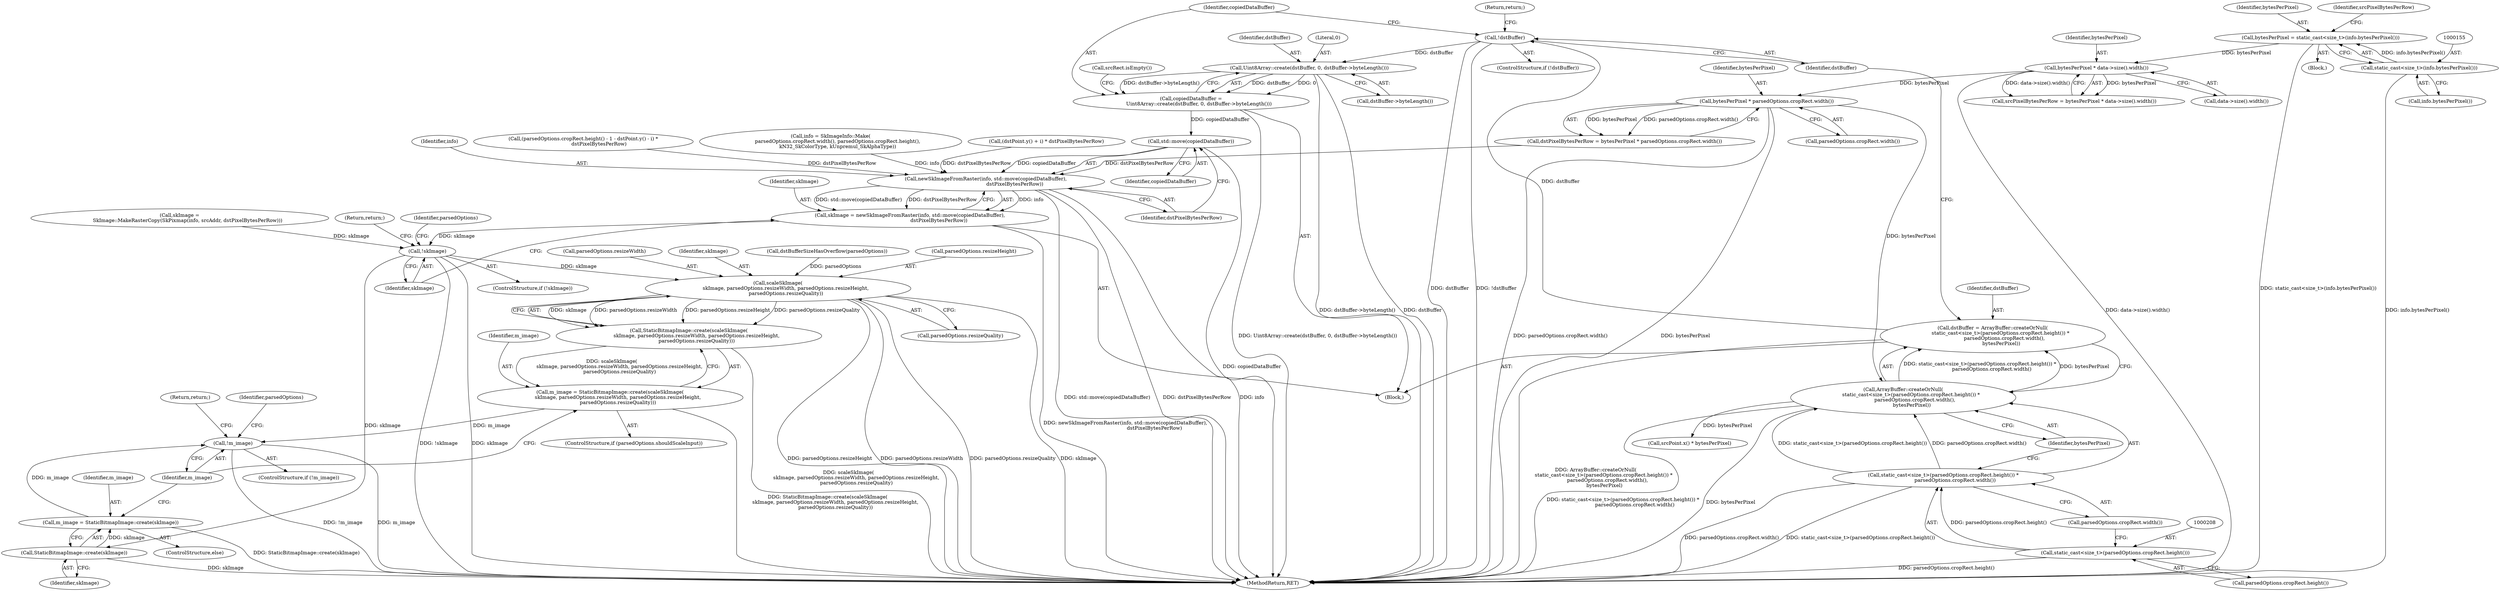 digraph "0_Chrome_d59a4441697f6253e7dc3f7ae5caad6e5fd2c778@API" {
"1000219" [label="(Call,Uint8Array::create(dstBuffer, 0, dstBuffer->byteLength()))"];
"1000213" [label="(Call,!dstBuffer)"];
"1000203" [label="(Call,dstBuffer = ArrayBuffer::createOrNull(\n          static_cast<size_t>(parsedOptions.cropRect.height()) *\n               parsedOptions.cropRect.width(),\n           bytesPerPixel))"];
"1000205" [label="(Call,ArrayBuffer::createOrNull(\n          static_cast<size_t>(parsedOptions.cropRect.height()) *\n               parsedOptions.cropRect.width(),\n           bytesPerPixel))"];
"1000206" [label="(Call,static_cast<size_t>(parsedOptions.cropRect.height()) *\n               parsedOptions.cropRect.width())"];
"1000207" [label="(Call,static_cast<size_t>(parsedOptions.cropRect.height()))"];
"1000166" [label="(Call,bytesPerPixel * parsedOptions.cropRect.width())"];
"1000160" [label="(Call,bytesPerPixel * data->size().width())"];
"1000152" [label="(Call,bytesPerPixel = static_cast<size_t>(info.bytesPerPixel()))"];
"1000154" [label="(Call,static_cast<size_t>(info.bytesPerPixel()))"];
"1000217" [label="(Call,copiedDataBuffer =\n          Uint8Array::create(dstBuffer, 0, dstBuffer->byteLength()))"];
"1000436" [label="(Call,std::move(copiedDataBuffer))"];
"1000434" [label="(Call,newSkImageFromRaster(info, std::move(copiedDataBuffer),\n                                     dstPixelBytesPerRow))"];
"1000432" [label="(Call,skImage = newSkImageFromRaster(info, std::move(copiedDataBuffer),\n                                     dstPixelBytesPerRow))"];
"1000440" [label="(Call,!skImage)"];
"1000450" [label="(Call,scaleSkImage(\n          skImage, parsedOptions.resizeWidth, parsedOptions.resizeHeight,\n          parsedOptions.resizeQuality))"];
"1000449" [label="(Call,StaticBitmapImage::create(scaleSkImage(\n          skImage, parsedOptions.resizeWidth, parsedOptions.resizeHeight,\n          parsedOptions.resizeQuality)))"];
"1000447" [label="(Call,m_image = StaticBitmapImage::create(scaleSkImage(\n          skImage, parsedOptions.resizeWidth, parsedOptions.resizeHeight,\n          parsedOptions.resizeQuality)))"];
"1000467" [label="(Call,!m_image)"];
"1000464" [label="(Call,StaticBitmapImage::create(skImage))"];
"1000462" [label="(Call,m_image = StaticBitmapImage::create(skImage))"];
"1000166" [label="(Call,bytesPerPixel * parsedOptions.cropRect.width())"];
"1000217" [label="(Call,copiedDataBuffer =\n          Uint8Array::create(dstBuffer, 0, dstBuffer->byteLength()))"];
"1000160" [label="(Call,bytesPerPixel * data->size().width())"];
"1000119" [label="(Call,dstBufferSizeHasOverflow(parsedOptions))"];
"1000219" [label="(Call,Uint8Array::create(dstBuffer, 0, dstBuffer->byteLength()))"];
"1000138" [label="(Block,)"];
"1000158" [label="(Call,srcPixelBytesPerRow = bytesPerPixel * data->size().width())"];
"1000156" [label="(Call,info.bytesPerPixel())"];
"1000461" [label="(ControlStructure,else)"];
"1000225" [label="(Call,srcRect.isEmpty())"];
"1000326" [label="(Call,(parsedOptions.cropRect.height() - 1 - dstPoint.y() - i) *\n                    dstPixelBytesPerRow)"];
"1000215" [label="(Return,return;)"];
"1000161" [label="(Identifier,bytesPerPixel)"];
"1000433" [label="(Identifier,skImage)"];
"1000201" [label="(Block,)"];
"1000162" [label="(Call,data->size().width())"];
"1000448" [label="(Identifier,m_image)"];
"1000213" [label="(Call,!dstBuffer)"];
"1000465" [label="(Identifier,skImage)"];
"1000204" [label="(Identifier,dstBuffer)"];
"1000214" [label="(Identifier,dstBuffer)"];
"1000435" [label="(Identifier,info)"];
"1000203" [label="(Call,dstBuffer = ArrayBuffer::createOrNull(\n          static_cast<size_t>(parsedOptions.cropRect.height()) *\n               parsedOptions.cropRect.width(),\n           bytesPerPixel))"];
"1000211" [label="(Identifier,bytesPerPixel)"];
"1000209" [label="(Call,parsedOptions.cropRect.height())"];
"1000447" [label="(Call,m_image = StaticBitmapImage::create(scaleSkImage(\n          skImage, parsedOptions.resizeWidth, parsedOptions.resizeHeight,\n          parsedOptions.resizeQuality)))"];
"1000437" [label="(Identifier,copiedDataBuffer)"];
"1000450" [label="(Call,scaleSkImage(\n          skImage, parsedOptions.resizeWidth, parsedOptions.resizeHeight,\n          parsedOptions.resizeQuality))"];
"1000168" [label="(Call,parsedOptions.cropRect.width())"];
"1000458" [label="(Call,parsedOptions.resizeQuality)"];
"1000445" [label="(Identifier,parsedOptions)"];
"1000154" [label="(Call,static_cast<size_t>(info.bytesPerPixel()))"];
"1000167" [label="(Identifier,bytesPerPixel)"];
"1000205" [label="(Call,ArrayBuffer::createOrNull(\n          static_cast<size_t>(parsedOptions.cropRect.height()) *\n               parsedOptions.cropRect.width(),\n           bytesPerPixel))"];
"1000439" [label="(ControlStructure,if (!skImage))"];
"1000206" [label="(Call,static_cast<size_t>(parsedOptions.cropRect.height()) *\n               parsedOptions.cropRect.width())"];
"1000159" [label="(Identifier,srcPixelBytesPerRow)"];
"1000464" [label="(Call,StaticBitmapImage::create(skImage))"];
"1000440" [label="(Call,!skImage)"];
"1000443" [label="(ControlStructure,if (parsedOptions.shouldScaleInput))"];
"1000210" [label="(Call,parsedOptions.cropRect.width())"];
"1000468" [label="(Identifier,m_image)"];
"1000466" [label="(ControlStructure,if (!m_image))"];
"1000472" [label="(Identifier,parsedOptions)"];
"1000164" [label="(Call,dstPixelBytesPerRow = bytesPerPixel * parsedOptions.cropRect.width())"];
"1000432" [label="(Call,skImage = newSkImageFromRaster(info, std::move(copiedDataBuffer),\n                                     dstPixelBytesPerRow))"];
"1000307" [label="(Call,srcPoint.x() * bytesPerPixel)"];
"1000469" [label="(Return,return;)"];
"1000222" [label="(Call,dstBuffer->byteLength())"];
"1000462" [label="(Call,m_image = StaticBitmapImage::create(skImage))"];
"1000467" [label="(Call,!m_image)"];
"1000186" [label="(Call,skImage =\n          SkImage::MakeRasterCopy(SkPixmap(info, srcAddr, dstPixelBytesPerRow)))"];
"1000220" [label="(Identifier,dstBuffer)"];
"1000153" [label="(Identifier,bytesPerPixel)"];
"1000218" [label="(Identifier,copiedDataBuffer)"];
"1000442" [label="(Return,return;)"];
"1000455" [label="(Call,parsedOptions.resizeHeight)"];
"1000452" [label="(Call,parsedOptions.resizeWidth)"];
"1000463" [label="(Identifier,m_image)"];
"1000438" [label="(Identifier,dstPixelBytesPerRow)"];
"1000212" [label="(ControlStructure,if (!dstBuffer))"];
"1000152" [label="(Call,bytesPerPixel = static_cast<size_t>(info.bytesPerPixel()))"];
"1000221" [label="(Literal,0)"];
"1000436" [label="(Call,std::move(copiedDataBuffer))"];
"1000207" [label="(Call,static_cast<size_t>(parsedOptions.cropRect.height()))"];
"1000434" [label="(Call,newSkImageFromRaster(info, std::move(copiedDataBuffer),\n                                     dstPixelBytesPerRow))"];
"1000594" [label="(MethodReturn,RET)"];
"1000144" [label="(Call,info = SkImageInfo::Make(\n         parsedOptions.cropRect.width(), parsedOptions.cropRect.height(),\n         kN32_SkColorType, kUnpremul_SkAlphaType))"];
"1000449" [label="(Call,StaticBitmapImage::create(scaleSkImage(\n          skImage, parsedOptions.resizeWidth, parsedOptions.resizeHeight,\n          parsedOptions.resizeQuality)))"];
"1000441" [label="(Identifier,skImage)"];
"1000342" [label="(Call,(dstPoint.y() + i) * dstPixelBytesPerRow)"];
"1000451" [label="(Identifier,skImage)"];
"1000219" -> "1000217"  [label="AST: "];
"1000219" -> "1000222"  [label="CFG: "];
"1000220" -> "1000219"  [label="AST: "];
"1000221" -> "1000219"  [label="AST: "];
"1000222" -> "1000219"  [label="AST: "];
"1000217" -> "1000219"  [label="CFG: "];
"1000219" -> "1000594"  [label="DDG: dstBuffer->byteLength()"];
"1000219" -> "1000594"  [label="DDG: dstBuffer"];
"1000219" -> "1000217"  [label="DDG: dstBuffer"];
"1000219" -> "1000217"  [label="DDG: 0"];
"1000219" -> "1000217"  [label="DDG: dstBuffer->byteLength()"];
"1000213" -> "1000219"  [label="DDG: dstBuffer"];
"1000213" -> "1000212"  [label="AST: "];
"1000213" -> "1000214"  [label="CFG: "];
"1000214" -> "1000213"  [label="AST: "];
"1000215" -> "1000213"  [label="CFG: "];
"1000218" -> "1000213"  [label="CFG: "];
"1000213" -> "1000594"  [label="DDG: dstBuffer"];
"1000213" -> "1000594"  [label="DDG: !dstBuffer"];
"1000203" -> "1000213"  [label="DDG: dstBuffer"];
"1000203" -> "1000201"  [label="AST: "];
"1000203" -> "1000205"  [label="CFG: "];
"1000204" -> "1000203"  [label="AST: "];
"1000205" -> "1000203"  [label="AST: "];
"1000214" -> "1000203"  [label="CFG: "];
"1000203" -> "1000594"  [label="DDG: ArrayBuffer::createOrNull(\n          static_cast<size_t>(parsedOptions.cropRect.height()) *\n               parsedOptions.cropRect.width(),\n           bytesPerPixel)"];
"1000205" -> "1000203"  [label="DDG: static_cast<size_t>(parsedOptions.cropRect.height()) *\n               parsedOptions.cropRect.width()"];
"1000205" -> "1000203"  [label="DDG: bytesPerPixel"];
"1000205" -> "1000211"  [label="CFG: "];
"1000206" -> "1000205"  [label="AST: "];
"1000211" -> "1000205"  [label="AST: "];
"1000205" -> "1000594"  [label="DDG: static_cast<size_t>(parsedOptions.cropRect.height()) *\n               parsedOptions.cropRect.width()"];
"1000205" -> "1000594"  [label="DDG: bytesPerPixel"];
"1000206" -> "1000205"  [label="DDG: static_cast<size_t>(parsedOptions.cropRect.height())"];
"1000206" -> "1000205"  [label="DDG: parsedOptions.cropRect.width()"];
"1000166" -> "1000205"  [label="DDG: bytesPerPixel"];
"1000205" -> "1000307"  [label="DDG: bytesPerPixel"];
"1000206" -> "1000210"  [label="CFG: "];
"1000207" -> "1000206"  [label="AST: "];
"1000210" -> "1000206"  [label="AST: "];
"1000211" -> "1000206"  [label="CFG: "];
"1000206" -> "1000594"  [label="DDG: parsedOptions.cropRect.width()"];
"1000206" -> "1000594"  [label="DDG: static_cast<size_t>(parsedOptions.cropRect.height())"];
"1000207" -> "1000206"  [label="DDG: parsedOptions.cropRect.height()"];
"1000207" -> "1000209"  [label="CFG: "];
"1000208" -> "1000207"  [label="AST: "];
"1000209" -> "1000207"  [label="AST: "];
"1000210" -> "1000207"  [label="CFG: "];
"1000207" -> "1000594"  [label="DDG: parsedOptions.cropRect.height()"];
"1000166" -> "1000164"  [label="AST: "];
"1000166" -> "1000168"  [label="CFG: "];
"1000167" -> "1000166"  [label="AST: "];
"1000168" -> "1000166"  [label="AST: "];
"1000164" -> "1000166"  [label="CFG: "];
"1000166" -> "1000594"  [label="DDG: parsedOptions.cropRect.width()"];
"1000166" -> "1000594"  [label="DDG: bytesPerPixel"];
"1000166" -> "1000164"  [label="DDG: bytesPerPixel"];
"1000166" -> "1000164"  [label="DDG: parsedOptions.cropRect.width()"];
"1000160" -> "1000166"  [label="DDG: bytesPerPixel"];
"1000160" -> "1000158"  [label="AST: "];
"1000160" -> "1000162"  [label="CFG: "];
"1000161" -> "1000160"  [label="AST: "];
"1000162" -> "1000160"  [label="AST: "];
"1000158" -> "1000160"  [label="CFG: "];
"1000160" -> "1000594"  [label="DDG: data->size().width()"];
"1000160" -> "1000158"  [label="DDG: bytesPerPixel"];
"1000160" -> "1000158"  [label="DDG: data->size().width()"];
"1000152" -> "1000160"  [label="DDG: bytesPerPixel"];
"1000152" -> "1000138"  [label="AST: "];
"1000152" -> "1000154"  [label="CFG: "];
"1000153" -> "1000152"  [label="AST: "];
"1000154" -> "1000152"  [label="AST: "];
"1000159" -> "1000152"  [label="CFG: "];
"1000152" -> "1000594"  [label="DDG: static_cast<size_t>(info.bytesPerPixel())"];
"1000154" -> "1000152"  [label="DDG: info.bytesPerPixel()"];
"1000154" -> "1000156"  [label="CFG: "];
"1000155" -> "1000154"  [label="AST: "];
"1000156" -> "1000154"  [label="AST: "];
"1000154" -> "1000594"  [label="DDG: info.bytesPerPixel()"];
"1000217" -> "1000201"  [label="AST: "];
"1000218" -> "1000217"  [label="AST: "];
"1000225" -> "1000217"  [label="CFG: "];
"1000217" -> "1000594"  [label="DDG: Uint8Array::create(dstBuffer, 0, dstBuffer->byteLength())"];
"1000217" -> "1000436"  [label="DDG: copiedDataBuffer"];
"1000436" -> "1000434"  [label="AST: "];
"1000436" -> "1000437"  [label="CFG: "];
"1000437" -> "1000436"  [label="AST: "];
"1000438" -> "1000436"  [label="CFG: "];
"1000436" -> "1000594"  [label="DDG: copiedDataBuffer"];
"1000436" -> "1000434"  [label="DDG: copiedDataBuffer"];
"1000434" -> "1000432"  [label="AST: "];
"1000434" -> "1000438"  [label="CFG: "];
"1000435" -> "1000434"  [label="AST: "];
"1000438" -> "1000434"  [label="AST: "];
"1000432" -> "1000434"  [label="CFG: "];
"1000434" -> "1000594"  [label="DDG: std::move(copiedDataBuffer)"];
"1000434" -> "1000594"  [label="DDG: dstPixelBytesPerRow"];
"1000434" -> "1000594"  [label="DDG: info"];
"1000434" -> "1000432"  [label="DDG: info"];
"1000434" -> "1000432"  [label="DDG: std::move(copiedDataBuffer)"];
"1000434" -> "1000432"  [label="DDG: dstPixelBytesPerRow"];
"1000144" -> "1000434"  [label="DDG: info"];
"1000326" -> "1000434"  [label="DDG: dstPixelBytesPerRow"];
"1000342" -> "1000434"  [label="DDG: dstPixelBytesPerRow"];
"1000164" -> "1000434"  [label="DDG: dstPixelBytesPerRow"];
"1000432" -> "1000201"  [label="AST: "];
"1000433" -> "1000432"  [label="AST: "];
"1000441" -> "1000432"  [label="CFG: "];
"1000432" -> "1000594"  [label="DDG: newSkImageFromRaster(info, std::move(copiedDataBuffer),\n                                     dstPixelBytesPerRow)"];
"1000432" -> "1000440"  [label="DDG: skImage"];
"1000440" -> "1000439"  [label="AST: "];
"1000440" -> "1000441"  [label="CFG: "];
"1000441" -> "1000440"  [label="AST: "];
"1000442" -> "1000440"  [label="CFG: "];
"1000445" -> "1000440"  [label="CFG: "];
"1000440" -> "1000594"  [label="DDG: !skImage"];
"1000440" -> "1000594"  [label="DDG: skImage"];
"1000186" -> "1000440"  [label="DDG: skImage"];
"1000440" -> "1000450"  [label="DDG: skImage"];
"1000440" -> "1000464"  [label="DDG: skImage"];
"1000450" -> "1000449"  [label="AST: "];
"1000450" -> "1000458"  [label="CFG: "];
"1000451" -> "1000450"  [label="AST: "];
"1000452" -> "1000450"  [label="AST: "];
"1000455" -> "1000450"  [label="AST: "];
"1000458" -> "1000450"  [label="AST: "];
"1000449" -> "1000450"  [label="CFG: "];
"1000450" -> "1000594"  [label="DDG: parsedOptions.resizeHeight"];
"1000450" -> "1000594"  [label="DDG: parsedOptions.resizeWidth"];
"1000450" -> "1000594"  [label="DDG: parsedOptions.resizeQuality"];
"1000450" -> "1000594"  [label="DDG: skImage"];
"1000450" -> "1000449"  [label="DDG: skImage"];
"1000450" -> "1000449"  [label="DDG: parsedOptions.resizeWidth"];
"1000450" -> "1000449"  [label="DDG: parsedOptions.resizeHeight"];
"1000450" -> "1000449"  [label="DDG: parsedOptions.resizeQuality"];
"1000119" -> "1000450"  [label="DDG: parsedOptions"];
"1000449" -> "1000447"  [label="AST: "];
"1000447" -> "1000449"  [label="CFG: "];
"1000449" -> "1000594"  [label="DDG: scaleSkImage(\n          skImage, parsedOptions.resizeWidth, parsedOptions.resizeHeight,\n          parsedOptions.resizeQuality)"];
"1000449" -> "1000447"  [label="DDG: scaleSkImage(\n          skImage, parsedOptions.resizeWidth, parsedOptions.resizeHeight,\n          parsedOptions.resizeQuality)"];
"1000447" -> "1000443"  [label="AST: "];
"1000448" -> "1000447"  [label="AST: "];
"1000468" -> "1000447"  [label="CFG: "];
"1000447" -> "1000594"  [label="DDG: StaticBitmapImage::create(scaleSkImage(\n          skImage, parsedOptions.resizeWidth, parsedOptions.resizeHeight,\n          parsedOptions.resizeQuality))"];
"1000447" -> "1000467"  [label="DDG: m_image"];
"1000467" -> "1000466"  [label="AST: "];
"1000467" -> "1000468"  [label="CFG: "];
"1000468" -> "1000467"  [label="AST: "];
"1000469" -> "1000467"  [label="CFG: "];
"1000472" -> "1000467"  [label="CFG: "];
"1000467" -> "1000594"  [label="DDG: m_image"];
"1000467" -> "1000594"  [label="DDG: !m_image"];
"1000462" -> "1000467"  [label="DDG: m_image"];
"1000464" -> "1000462"  [label="AST: "];
"1000464" -> "1000465"  [label="CFG: "];
"1000465" -> "1000464"  [label="AST: "];
"1000462" -> "1000464"  [label="CFG: "];
"1000464" -> "1000594"  [label="DDG: skImage"];
"1000464" -> "1000462"  [label="DDG: skImage"];
"1000462" -> "1000461"  [label="AST: "];
"1000463" -> "1000462"  [label="AST: "];
"1000468" -> "1000462"  [label="CFG: "];
"1000462" -> "1000594"  [label="DDG: StaticBitmapImage::create(skImage)"];
}
